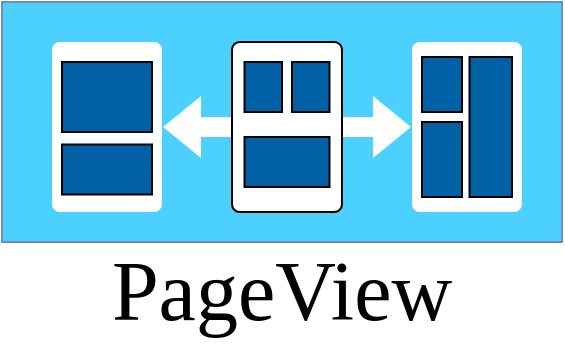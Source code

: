 <mxfile version="12.4.2" type="device" pages="1"><diagram id="av6D0JeWpG23E0MHKbku" name="Page-1"><mxGraphModel dx="541" dy="389" grid="1" gridSize="5" guides="1" tooltips="1" connect="1" arrows="1" fold="1" page="1" pageScale="1" pageWidth="850" pageHeight="1100" math="0" shadow="0"><root><mxCell id="0"/><mxCell id="1" parent="0"/><mxCell id="ZpUmJKZXeQCfNPqQizG6-1" value="" style="rounded=0;whiteSpace=wrap;html=1;fillColor=#4cd1fe;strokeColor=#6c8ebf;" parent="1" vertex="1"><mxGeometry x="220" y="130" width="280" height="120" as="geometry"/></mxCell><mxCell id="ZpUmJKZXeQCfNPqQizG6-8" value="&lt;font style=&quot;font-size: 42px&quot; face=&quot;Verdana&quot;&gt;PageView&lt;/font&gt;" style="text;html=1;strokeColor=none;fillColor=none;align=center;verticalAlign=middle;whiteSpace=wrap;rounded=0;" parent="1" vertex="1"><mxGeometry x="220" y="250" width="280" height="50" as="geometry"/></mxCell><mxCell id="V_hHVF4DboTQGZPSCghX-14" value="" style="group;container=1;" vertex="1" connectable="0" parent="1"><mxGeometry x="425" y="150" width="55" height="85" as="geometry"/></mxCell><mxCell id="V_hHVF4DboTQGZPSCghX-6" value="" style="rounded=1;whiteSpace=wrap;html=1;fillColor=#FFFFFF;strokeColor=none;arcSize=7;" vertex="1" parent="V_hHVF4DboTQGZPSCghX-14"><mxGeometry width="55" height="85" as="geometry"/></mxCell><mxCell id="V_hHVF4DboTQGZPSCghX-7" value="" style="rounded=0;whiteSpace=wrap;html=1;fillColor=#0060A5;strokeColor=#000000;" vertex="1" parent="V_hHVF4DboTQGZPSCghX-14"><mxGeometry x="5" y="40" width="20" height="37.5" as="geometry"/></mxCell><mxCell id="V_hHVF4DboTQGZPSCghX-8" value="" style="rounded=0;whiteSpace=wrap;html=1;fillColor=#0060A5;strokeColor=#000000;" vertex="1" parent="V_hHVF4DboTQGZPSCghX-14"><mxGeometry x="5" y="7.5" width="20" height="27.5" as="geometry"/></mxCell><mxCell id="V_hHVF4DboTQGZPSCghX-9" value="" style="rounded=0;whiteSpace=wrap;html=1;fillColor=#0060A5;strokeColor=#000000;" vertex="1" parent="V_hHVF4DboTQGZPSCghX-14"><mxGeometry x="28.75" y="7.5" width="21.25" height="70" as="geometry"/></mxCell><mxCell id="V_hHVF4DboTQGZPSCghX-15" value="" style="group" vertex="1" connectable="0" parent="1"><mxGeometry x="335" y="150" width="55" height="85" as="geometry"/></mxCell><mxCell id="ZpUmJKZXeQCfNPqQizG6-4" value="" style="rounded=1;whiteSpace=wrap;html=1;fillColor=#FFFFFF;strokeColor=#000000;arcSize=7;" parent="V_hHVF4DboTQGZPSCghX-15" vertex="1"><mxGeometry width="55" height="85" as="geometry"/></mxCell><mxCell id="V_hHVF4DboTQGZPSCghX-1" value="" style="rounded=0;whiteSpace=wrap;html=1;fillColor=#0060A5;strokeColor=#000000;" vertex="1" parent="V_hHVF4DboTQGZPSCghX-15"><mxGeometry x="6.25" y="47.5" width="42.5" height="25" as="geometry"/></mxCell><mxCell id="V_hHVF4DboTQGZPSCghX-3" value="" style="rounded=0;whiteSpace=wrap;html=1;fillColor=#0060A5;strokeColor=#000000;" vertex="1" parent="V_hHVF4DboTQGZPSCghX-15"><mxGeometry x="6.25" y="10" width="18.75" height="25" as="geometry"/></mxCell><mxCell id="V_hHVF4DboTQGZPSCghX-5" value="" style="rounded=0;whiteSpace=wrap;html=1;fillColor=#0060A5;strokeColor=#000000;" vertex="1" parent="V_hHVF4DboTQGZPSCghX-15"><mxGeometry x="30" y="10" width="18.75" height="25" as="geometry"/></mxCell><mxCell id="V_hHVF4DboTQGZPSCghX-16" value="" style="group;strokeColor=none;container=1;" vertex="1" connectable="0" parent="1"><mxGeometry x="245" y="150" width="55" height="85" as="geometry"/></mxCell><mxCell id="V_hHVF4DboTQGZPSCghX-10" value="" style="rounded=1;whiteSpace=wrap;html=1;fillColor=#FFFFFF;strokeColor=none;arcSize=7;" vertex="1" parent="V_hHVF4DboTQGZPSCghX-16"><mxGeometry width="55" height="85" as="geometry"/></mxCell><mxCell id="V_hHVF4DboTQGZPSCghX-11" value="" style="rounded=0;whiteSpace=wrap;html=1;fillColor=#0060A5;strokeColor=#000000;" vertex="1" parent="V_hHVF4DboTQGZPSCghX-16"><mxGeometry x="5" y="10" width="45" height="35" as="geometry"/></mxCell><mxCell id="V_hHVF4DboTQGZPSCghX-12" value="" style="rounded=0;whiteSpace=wrap;html=1;fillColor=#0060A5;strokeColor=#000000;" vertex="1" parent="V_hHVF4DboTQGZPSCghX-16"><mxGeometry x="5" y="51.25" width="45" height="25" as="geometry"/></mxCell><mxCell id="V_hHVF4DboTQGZPSCghX-18" style="edgeStyle=orthogonalEdgeStyle;rounded=0;orthogonalLoop=1;jettySize=auto;html=1;entryX=1;entryY=0.5;entryDx=0;entryDy=0;shape=flexArrow;fillColor=#ffffff;strokeColor=none;" edge="1" parent="1" source="ZpUmJKZXeQCfNPqQizG6-4" target="V_hHVF4DboTQGZPSCghX-10"><mxGeometry relative="1" as="geometry"/></mxCell><mxCell id="V_hHVF4DboTQGZPSCghX-19" style="edgeStyle=orthogonalEdgeStyle;shape=flexArrow;rounded=0;orthogonalLoop=1;jettySize=auto;html=1;entryX=0;entryY=0.5;entryDx=0;entryDy=0;fillColor=#ffffff;strokeColor=none;" edge="1" parent="1" source="ZpUmJKZXeQCfNPqQizG6-4" target="V_hHVF4DboTQGZPSCghX-6"><mxGeometry relative="1" as="geometry"/></mxCell></root></mxGraphModel></diagram></mxfile>